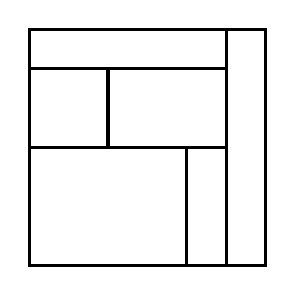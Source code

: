 \begin{tikzpicture}[very thick, scale=.5]
    \draw (0,5) rectangle (5,6);
    \draw (0,3) rectangle (2,5);
    \draw (2,3) rectangle (5,5);
    \draw (0,0) rectangle (4,3);
    \draw (4,0) rectangle (5,3);
    \draw (5,0) rectangle (6,6);
\end{tikzpicture}
